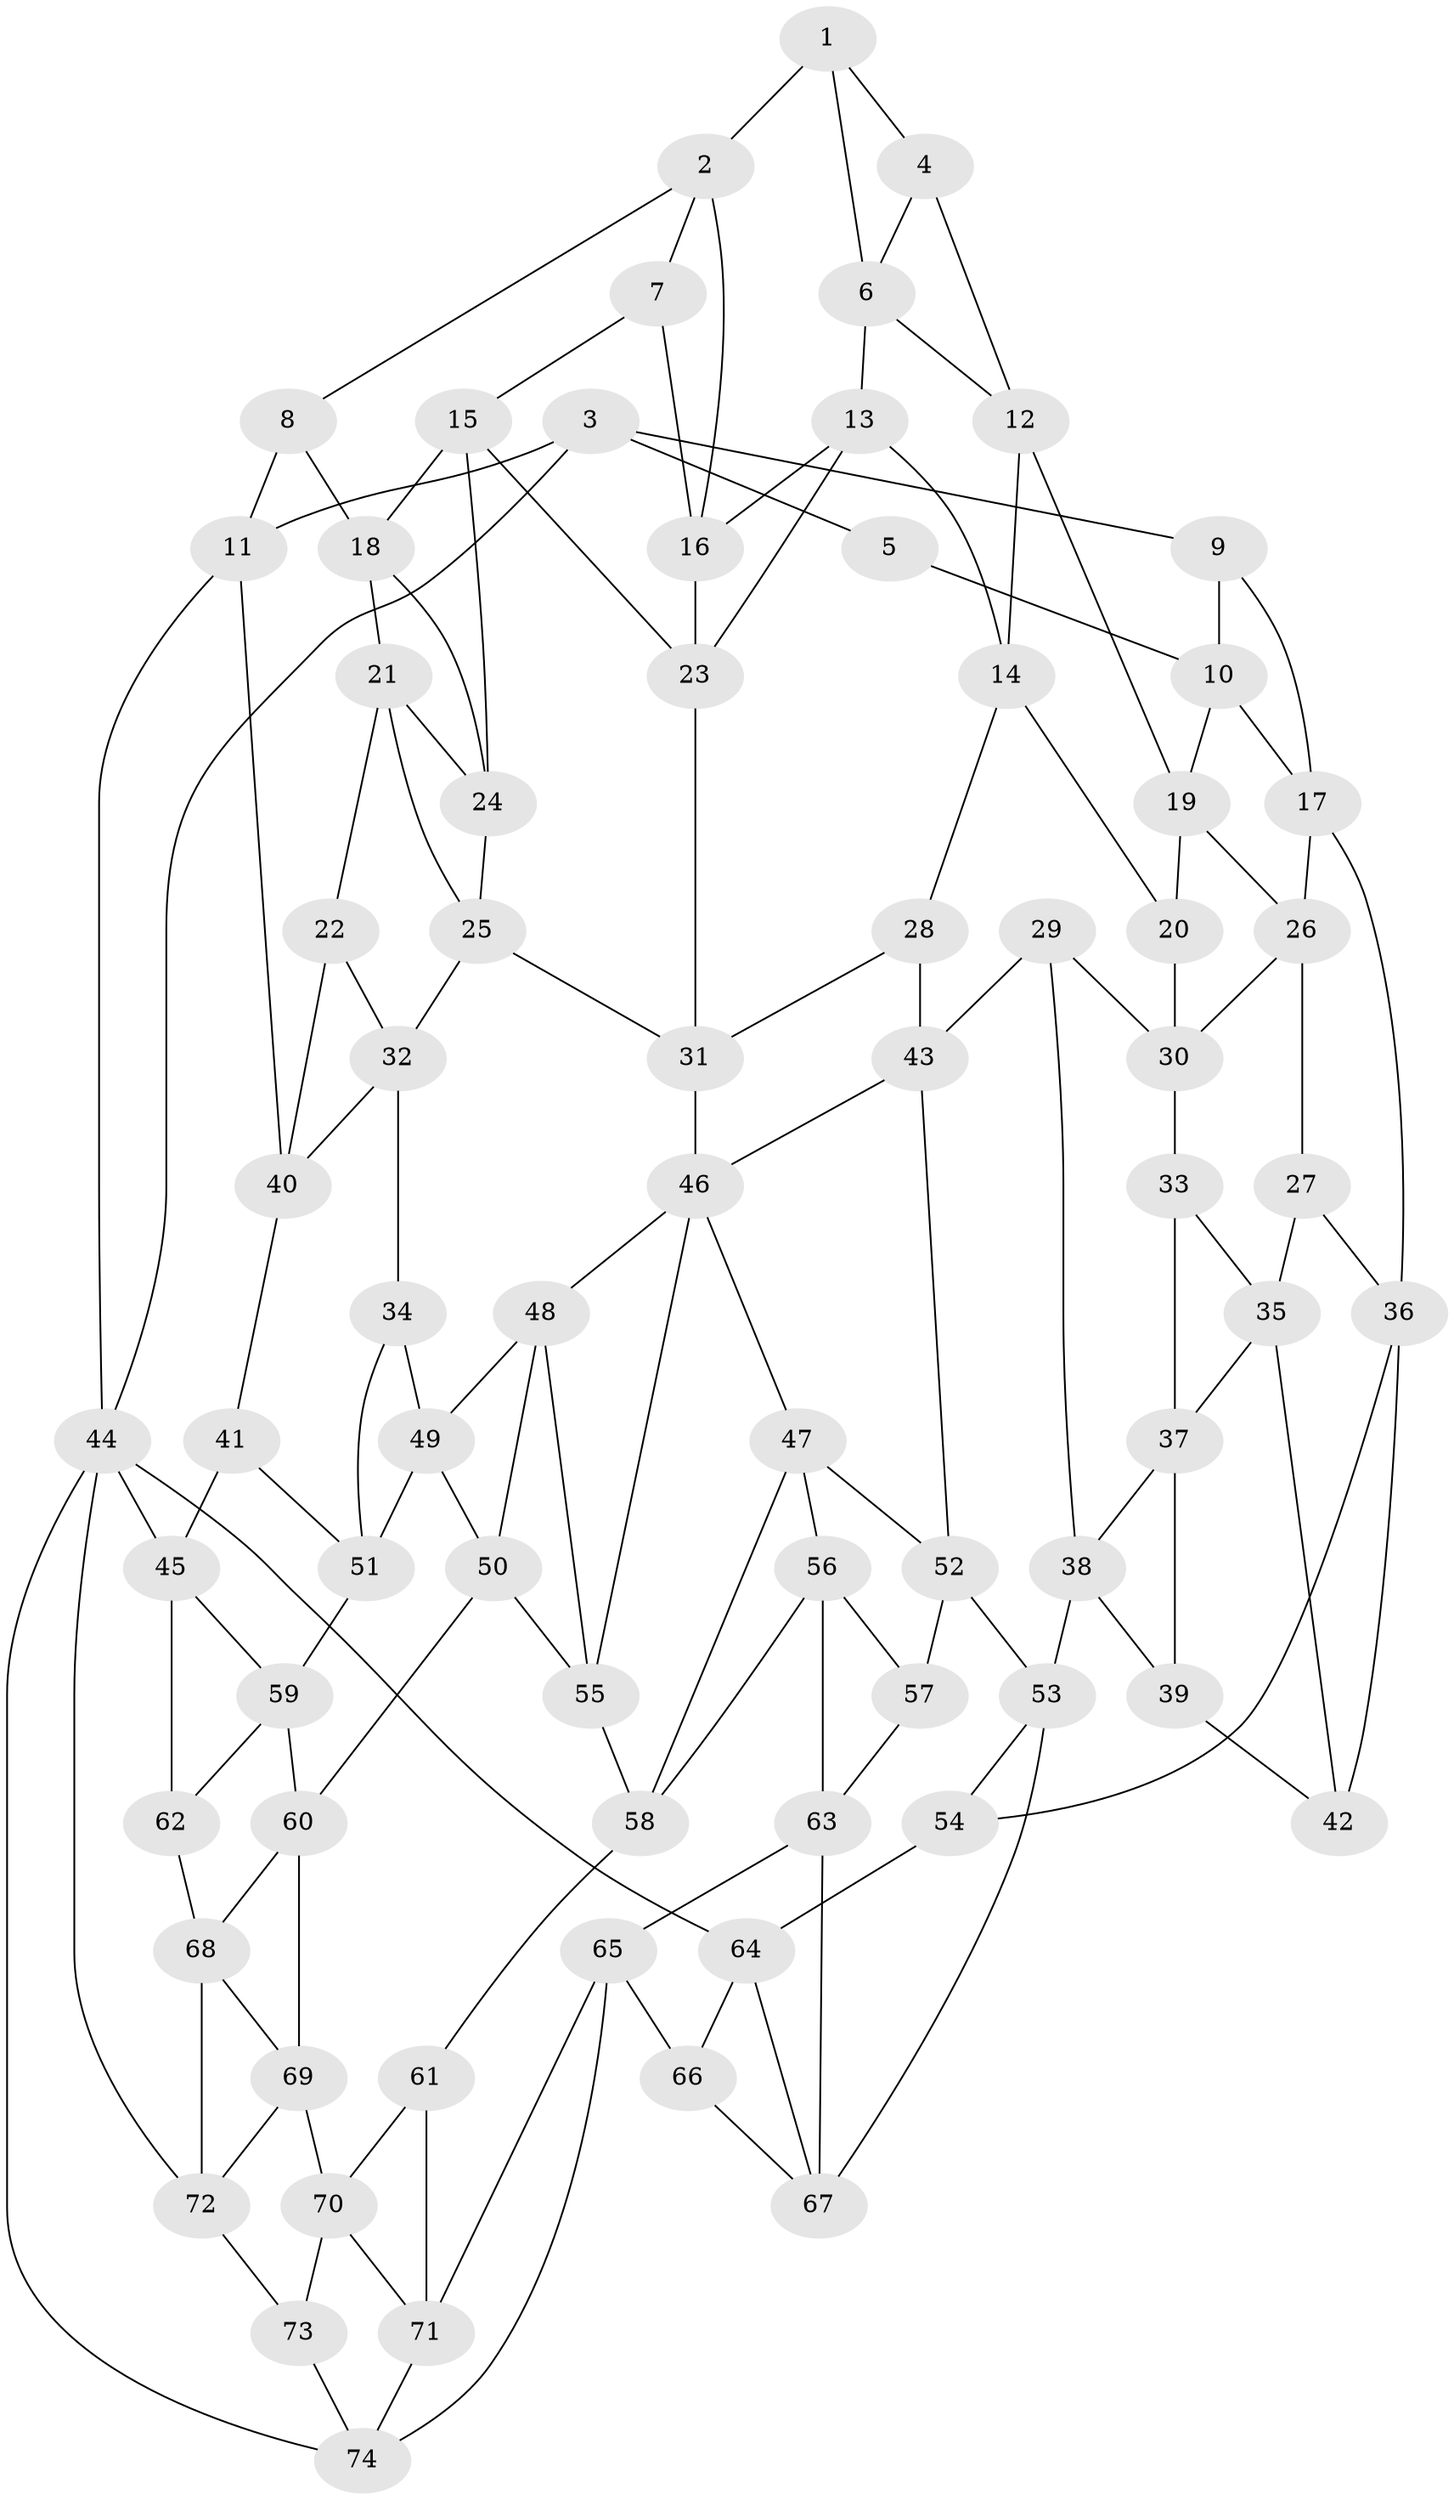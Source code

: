 // original degree distribution, {3: 0.02027027027027027, 4: 0.23648648648648649, 6: 0.23648648648648649, 5: 0.5067567567567568}
// Generated by graph-tools (version 1.1) at 2025/51/03/09/25 03:51:05]
// undirected, 74 vertices, 138 edges
graph export_dot {
graph [start="1"]
  node [color=gray90,style=filled];
  1;
  2;
  3;
  4;
  5;
  6;
  7;
  8;
  9;
  10;
  11;
  12;
  13;
  14;
  15;
  16;
  17;
  18;
  19;
  20;
  21;
  22;
  23;
  24;
  25;
  26;
  27;
  28;
  29;
  30;
  31;
  32;
  33;
  34;
  35;
  36;
  37;
  38;
  39;
  40;
  41;
  42;
  43;
  44;
  45;
  46;
  47;
  48;
  49;
  50;
  51;
  52;
  53;
  54;
  55;
  56;
  57;
  58;
  59;
  60;
  61;
  62;
  63;
  64;
  65;
  66;
  67;
  68;
  69;
  70;
  71;
  72;
  73;
  74;
  1 -- 2 [weight=1.0];
  1 -- 4 [weight=1.0];
  1 -- 6 [weight=1.0];
  2 -- 7 [weight=1.0];
  2 -- 8 [weight=1.0];
  2 -- 16 [weight=1.0];
  3 -- 5 [weight=1.0];
  3 -- 9 [weight=1.0];
  3 -- 11 [weight=1.0];
  3 -- 44 [weight=1.0];
  4 -- 6 [weight=1.0];
  4 -- 12 [weight=1.0];
  5 -- 10 [weight=1.0];
  6 -- 12 [weight=1.0];
  6 -- 13 [weight=1.0];
  7 -- 15 [weight=1.0];
  7 -- 16 [weight=1.0];
  8 -- 11 [weight=2.0];
  8 -- 18 [weight=1.0];
  9 -- 10 [weight=1.0];
  9 -- 17 [weight=1.0];
  10 -- 17 [weight=1.0];
  10 -- 19 [weight=1.0];
  11 -- 40 [weight=1.0];
  11 -- 44 [weight=1.0];
  12 -- 14 [weight=1.0];
  12 -- 19 [weight=1.0];
  13 -- 14 [weight=1.0];
  13 -- 16 [weight=1.0];
  13 -- 23 [weight=1.0];
  14 -- 20 [weight=1.0];
  14 -- 28 [weight=1.0];
  15 -- 18 [weight=1.0];
  15 -- 23 [weight=1.0];
  15 -- 24 [weight=1.0];
  16 -- 23 [weight=1.0];
  17 -- 26 [weight=1.0];
  17 -- 36 [weight=1.0];
  18 -- 21 [weight=1.0];
  18 -- 24 [weight=1.0];
  19 -- 20 [weight=1.0];
  19 -- 26 [weight=1.0];
  20 -- 30 [weight=1.0];
  21 -- 22 [weight=1.0];
  21 -- 24 [weight=1.0];
  21 -- 25 [weight=1.0];
  22 -- 32 [weight=1.0];
  22 -- 40 [weight=1.0];
  23 -- 31 [weight=1.0];
  24 -- 25 [weight=1.0];
  25 -- 31 [weight=1.0];
  25 -- 32 [weight=1.0];
  26 -- 27 [weight=1.0];
  26 -- 30 [weight=1.0];
  27 -- 35 [weight=1.0];
  27 -- 36 [weight=1.0];
  28 -- 31 [weight=1.0];
  28 -- 43 [weight=1.0];
  29 -- 30 [weight=1.0];
  29 -- 38 [weight=1.0];
  29 -- 43 [weight=1.0];
  30 -- 33 [weight=1.0];
  31 -- 46 [weight=1.0];
  32 -- 34 [weight=1.0];
  32 -- 40 [weight=1.0];
  33 -- 35 [weight=1.0];
  33 -- 37 [weight=1.0];
  34 -- 49 [weight=1.0];
  34 -- 51 [weight=1.0];
  35 -- 37 [weight=1.0];
  35 -- 42 [weight=1.0];
  36 -- 42 [weight=1.0];
  36 -- 54 [weight=1.0];
  37 -- 38 [weight=1.0];
  37 -- 39 [weight=1.0];
  38 -- 39 [weight=1.0];
  38 -- 53 [weight=1.0];
  39 -- 42 [weight=1.0];
  40 -- 41 [weight=1.0];
  41 -- 45 [weight=1.0];
  41 -- 51 [weight=1.0];
  43 -- 46 [weight=1.0];
  43 -- 52 [weight=1.0];
  44 -- 45 [weight=1.0];
  44 -- 64 [weight=1.0];
  44 -- 72 [weight=1.0];
  44 -- 74 [weight=1.0];
  45 -- 59 [weight=1.0];
  45 -- 62 [weight=1.0];
  46 -- 47 [weight=1.0];
  46 -- 48 [weight=1.0];
  46 -- 55 [weight=1.0];
  47 -- 52 [weight=1.0];
  47 -- 56 [weight=1.0];
  47 -- 58 [weight=1.0];
  48 -- 49 [weight=1.0];
  48 -- 50 [weight=1.0];
  48 -- 55 [weight=1.0];
  49 -- 50 [weight=1.0];
  49 -- 51 [weight=1.0];
  50 -- 55 [weight=1.0];
  50 -- 60 [weight=1.0];
  51 -- 59 [weight=1.0];
  52 -- 53 [weight=1.0];
  52 -- 57 [weight=1.0];
  53 -- 54 [weight=1.0];
  53 -- 67 [weight=1.0];
  54 -- 64 [weight=1.0];
  55 -- 58 [weight=1.0];
  56 -- 57 [weight=1.0];
  56 -- 58 [weight=1.0];
  56 -- 63 [weight=1.0];
  57 -- 63 [weight=1.0];
  58 -- 61 [weight=1.0];
  59 -- 60 [weight=1.0];
  59 -- 62 [weight=1.0];
  60 -- 68 [weight=1.0];
  60 -- 69 [weight=1.0];
  61 -- 70 [weight=1.0];
  61 -- 71 [weight=1.0];
  62 -- 68 [weight=1.0];
  63 -- 65 [weight=1.0];
  63 -- 67 [weight=1.0];
  64 -- 66 [weight=1.0];
  64 -- 67 [weight=1.0];
  65 -- 66 [weight=1.0];
  65 -- 71 [weight=1.0];
  65 -- 74 [weight=1.0];
  66 -- 67 [weight=1.0];
  68 -- 69 [weight=1.0];
  68 -- 72 [weight=1.0];
  69 -- 70 [weight=1.0];
  69 -- 72 [weight=1.0];
  70 -- 71 [weight=1.0];
  70 -- 73 [weight=1.0];
  71 -- 74 [weight=1.0];
  72 -- 73 [weight=1.0];
  73 -- 74 [weight=1.0];
}
